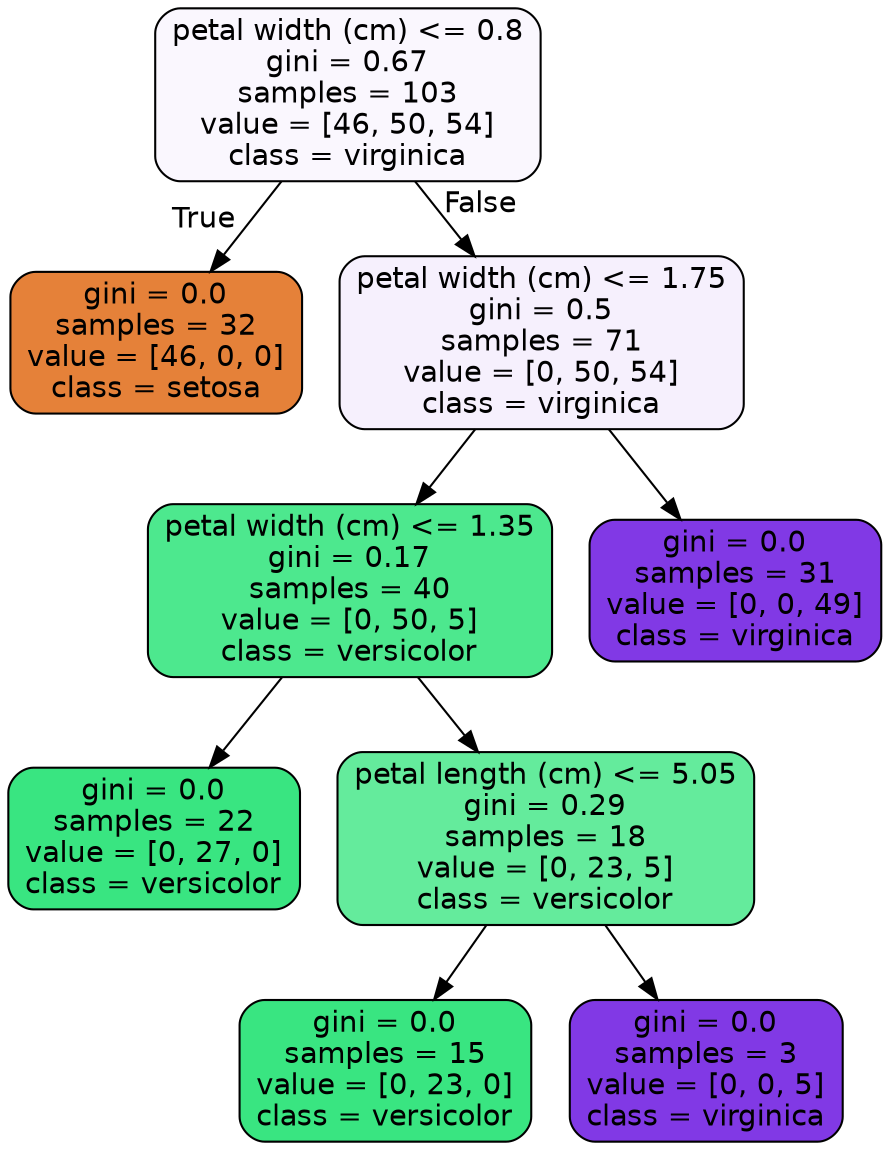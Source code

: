 digraph Tree {
node [shape=box, style="filled, rounded", color="black", fontname="helvetica"] ;
edge [fontname="helvetica"] ;
0 [label="petal width (cm) <= 0.8\ngini = 0.67\nsamples = 103\nvalue = [46, 50, 54]\nclass = virginica", fillcolor="#faf7fe"] ;
1 [label="gini = 0.0\nsamples = 32\nvalue = [46, 0, 0]\nclass = setosa", fillcolor="#e58139"] ;
0 -> 1 [labeldistance=2.5, labelangle=45, headlabel="True"] ;
2 [label="petal width (cm) <= 1.75\ngini = 0.5\nsamples = 71\nvalue = [0, 50, 54]\nclass = virginica", fillcolor="#f6f0fd"] ;
0 -> 2 [labeldistance=2.5, labelangle=-45, headlabel="False"] ;
3 [label="petal width (cm) <= 1.35\ngini = 0.17\nsamples = 40\nvalue = [0, 50, 5]\nclass = versicolor", fillcolor="#4de88e"] ;
2 -> 3 ;
4 [label="gini = 0.0\nsamples = 22\nvalue = [0, 27, 0]\nclass = versicolor", fillcolor="#39e581"] ;
3 -> 4 ;
5 [label="petal length (cm) <= 5.05\ngini = 0.29\nsamples = 18\nvalue = [0, 23, 5]\nclass = versicolor", fillcolor="#64eb9c"] ;
3 -> 5 ;
6 [label="gini = 0.0\nsamples = 15\nvalue = [0, 23, 0]\nclass = versicolor", fillcolor="#39e581"] ;
5 -> 6 ;
7 [label="gini = 0.0\nsamples = 3\nvalue = [0, 0, 5]\nclass = virginica", fillcolor="#8139e5"] ;
5 -> 7 ;
8 [label="gini = 0.0\nsamples = 31\nvalue = [0, 0, 49]\nclass = virginica", fillcolor="#8139e5"] ;
2 -> 8 ;
}